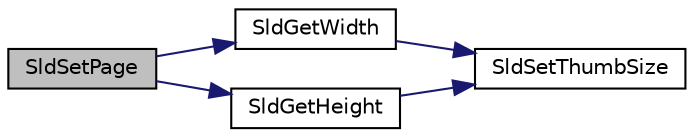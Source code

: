 digraph "SldSetPage"
{
  edge [fontname="Helvetica",fontsize="10",labelfontname="Helvetica",labelfontsize="10"];
  node [fontname="Helvetica",fontsize="10",shape=record];
  rankdir="LR";
  Node1 [label="SldSetPage",height=0.2,width=0.4,color="black", fillcolor="grey75", style="filled", fontcolor="black"];
  Node1 -> Node2 [color="midnightblue",fontsize="10",style="solid"];
  Node2 [label="SldGetWidth",height=0.2,width=0.4,color="black", fillcolor="white", style="filled",URL="$_slider_8c.html#a1993672ef4e7ec21bf97f35703a5a070"];
  Node2 -> Node3 [color="midnightblue",fontsize="10",style="solid"];
  Node3 [label="SldSetThumbSize",height=0.2,width=0.4,color="black", fillcolor="white", style="filled",URL="$_slider_8c.html#a9a532a5105efa2f6fb185f2635d46fa5"];
  Node1 -> Node4 [color="midnightblue",fontsize="10",style="solid"];
  Node4 [label="SldGetHeight",height=0.2,width=0.4,color="black", fillcolor="white", style="filled",URL="$_slider_8c.html#aed23f756c45e9353767cb1de8c3d57f3"];
  Node4 -> Node3 [color="midnightblue",fontsize="10",style="solid"];
}

